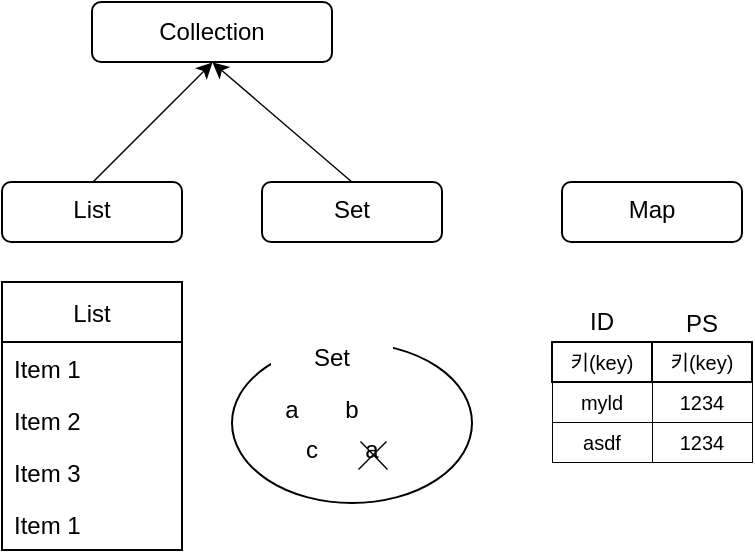 <mxfile version="15.2.9" type="github" pages="8">
  <diagram id="ZTlKQFre47YzzIQwx9ML" name="Page-1">
    <mxGraphModel dx="1323" dy="854" grid="1" gridSize="10" guides="1" tooltips="1" connect="1" arrows="1" fold="1" page="1" pageScale="1" pageWidth="100" pageHeight="100" math="0" shadow="0">
      <root>
        <mxCell id="0" />
        <mxCell id="1" parent="0" />
        <mxCell id="BazLZGdsGjNeDcXBGyKB-1" value="List" style="swimlane;fontStyle=0;childLayout=stackLayout;horizontal=1;startSize=30;horizontalStack=0;resizeParent=1;resizeParentMax=0;resizeLast=0;collapsible=1;marginBottom=0;" parent="1" vertex="1">
          <mxGeometry x="-180" y="50" width="90" height="134" as="geometry">
            <mxRectangle x="-20" y="40" width="50" height="26" as="alternateBounds" />
          </mxGeometry>
        </mxCell>
        <mxCell id="BazLZGdsGjNeDcXBGyKB-2" value="Item 1" style="text;strokeColor=none;fillColor=none;align=left;verticalAlign=top;spacingLeft=4;spacingRight=4;overflow=hidden;rotatable=0;points=[[0,0.5],[1,0.5]];portConstraint=eastwest;" parent="BazLZGdsGjNeDcXBGyKB-1" vertex="1">
          <mxGeometry y="30" width="90" height="26" as="geometry" />
        </mxCell>
        <mxCell id="BazLZGdsGjNeDcXBGyKB-3" value="Item 2" style="text;strokeColor=none;fillColor=none;align=left;verticalAlign=top;spacingLeft=4;spacingRight=4;overflow=hidden;rotatable=0;points=[[0,0.5],[1,0.5]];portConstraint=eastwest;" parent="BazLZGdsGjNeDcXBGyKB-1" vertex="1">
          <mxGeometry y="56" width="90" height="26" as="geometry" />
        </mxCell>
        <mxCell id="BazLZGdsGjNeDcXBGyKB-4" value="Item 3" style="text;strokeColor=none;fillColor=none;align=left;verticalAlign=top;spacingLeft=4;spacingRight=4;overflow=hidden;rotatable=0;points=[[0,0.5],[1,0.5]];portConstraint=eastwest;" parent="BazLZGdsGjNeDcXBGyKB-1" vertex="1">
          <mxGeometry y="82" width="90" height="26" as="geometry" />
        </mxCell>
        <mxCell id="BazLZGdsGjNeDcXBGyKB-6" value="Item 1" style="text;strokeColor=none;fillColor=none;align=left;verticalAlign=top;spacingLeft=4;spacingRight=4;overflow=hidden;rotatable=0;points=[[0,0.5],[1,0.5]];portConstraint=eastwest;" parent="BazLZGdsGjNeDcXBGyKB-1" vertex="1">
          <mxGeometry y="108" width="90" height="26" as="geometry" />
        </mxCell>
        <mxCell id="BazLZGdsGjNeDcXBGyKB-7" value="List" style="rounded=1;whiteSpace=wrap;html=1;verticalAlign=top;" parent="1" vertex="1">
          <mxGeometry x="-180" width="90" height="30" as="geometry" />
        </mxCell>
        <mxCell id="BazLZGdsGjNeDcXBGyKB-8" value="Set" style="rounded=1;whiteSpace=wrap;html=1;verticalAlign=top;" parent="1" vertex="1">
          <mxGeometry x="-50" width="90" height="30" as="geometry" />
        </mxCell>
        <mxCell id="BazLZGdsGjNeDcXBGyKB-9" value="" style="ellipse;whiteSpace=wrap;html=1;verticalAlign=top;" parent="1" vertex="1">
          <mxGeometry x="-65" y="80.5" width="120" height="80" as="geometry" />
        </mxCell>
        <mxCell id="BazLZGdsGjNeDcXBGyKB-10" value="Set" style="rounded=0;whiteSpace=wrap;html=1;verticalAlign=top;strokeColor=#FFFFFF;" parent="1" vertex="1">
          <mxGeometry x="-45" y="73.5" width="60" height="30" as="geometry" />
        </mxCell>
        <mxCell id="BazLZGdsGjNeDcXBGyKB-11" value="a" style="text;html=1;strokeColor=none;fillColor=none;align=center;verticalAlign=middle;whiteSpace=wrap;rounded=0;" parent="1" vertex="1">
          <mxGeometry x="-55" y="103.5" width="40" height="20" as="geometry" />
        </mxCell>
        <mxCell id="BazLZGdsGjNeDcXBGyKB-12" value="b" style="text;html=1;strokeColor=none;fillColor=none;align=center;verticalAlign=middle;whiteSpace=wrap;rounded=0;" parent="1" vertex="1">
          <mxGeometry x="-25" y="103.5" width="40" height="20" as="geometry" />
        </mxCell>
        <mxCell id="BazLZGdsGjNeDcXBGyKB-13" value="c" style="text;html=1;strokeColor=none;fillColor=none;align=center;verticalAlign=middle;whiteSpace=wrap;rounded=0;" parent="1" vertex="1">
          <mxGeometry x="-45" y="123.5" width="40" height="20" as="geometry" />
        </mxCell>
        <mxCell id="BazLZGdsGjNeDcXBGyKB-14" value="a" style="text;html=1;strokeColor=none;fillColor=none;align=center;verticalAlign=middle;whiteSpace=wrap;rounded=0;" parent="1" vertex="1">
          <mxGeometry x="-15" y="123.5" width="40" height="20" as="geometry" />
        </mxCell>
        <mxCell id="BazLZGdsGjNeDcXBGyKB-15" value="" style="endArrow=none;html=1;strokeWidth=0.7;" parent="1" edge="1">
          <mxGeometry width="50" height="50" relative="1" as="geometry">
            <mxPoint x="-1" y="129.5" as="sourcePoint" />
            <mxPoint x="12.5" y="143.5" as="targetPoint" />
          </mxGeometry>
        </mxCell>
        <mxCell id="BazLZGdsGjNeDcXBGyKB-16" value="" style="endArrow=none;html=1;strokeWidth=0.7;" parent="1" edge="1">
          <mxGeometry width="50" height="50" relative="1" as="geometry">
            <mxPoint x="-2" y="143.5" as="sourcePoint" />
            <mxPoint x="12" y="129.5" as="targetPoint" />
          </mxGeometry>
        </mxCell>
        <mxCell id="BazLZGdsGjNeDcXBGyKB-17" value="Map" style="rounded=1;whiteSpace=wrap;html=1;verticalAlign=top;" parent="1" vertex="1">
          <mxGeometry x="100" width="90" height="30" as="geometry" />
        </mxCell>
        <mxCell id="BazLZGdsGjNeDcXBGyKB-19" value="&lt;font style=&quot;font-size: 10px&quot;&gt;키(key)&lt;/font&gt;" style="rounded=0;whiteSpace=wrap;html=1;strokeColor=#000000;verticalAlign=middle;" parent="1" vertex="1">
          <mxGeometry x="95" y="80" width="50" height="20" as="geometry" />
        </mxCell>
        <mxCell id="BazLZGdsGjNeDcXBGyKB-27" value="&lt;font style=&quot;font-size: 10px&quot;&gt;키(key)&lt;/font&gt;" style="rounded=0;whiteSpace=wrap;html=1;strokeColor=#000000;verticalAlign=middle;" parent="1" vertex="1">
          <mxGeometry x="145" y="80" width="50" height="20" as="geometry" />
        </mxCell>
        <mxCell id="BazLZGdsGjNeDcXBGyKB-28" value="&lt;font style=&quot;font-size: 10px&quot;&gt;myld&lt;/font&gt;" style="rounded=0;whiteSpace=wrap;html=1;strokeColor=#000000;verticalAlign=middle;strokeWidth=0.5;" parent="1" vertex="1">
          <mxGeometry x="95" y="100" width="50" height="20" as="geometry" />
        </mxCell>
        <mxCell id="BazLZGdsGjNeDcXBGyKB-29" value="&lt;font style=&quot;font-size: 10px&quot;&gt;1234&lt;/font&gt;" style="rounded=0;whiteSpace=wrap;html=1;strokeColor=#000000;verticalAlign=middle;strokeWidth=0.5;" parent="1" vertex="1">
          <mxGeometry x="145" y="100" width="50" height="20" as="geometry" />
        </mxCell>
        <mxCell id="BazLZGdsGjNeDcXBGyKB-30" value="&lt;font style=&quot;font-size: 10px&quot;&gt;asdf&lt;/font&gt;" style="rounded=0;whiteSpace=wrap;html=1;strokeColor=#000000;verticalAlign=middle;strokeWidth=0.5;" parent="1" vertex="1">
          <mxGeometry x="95" y="120" width="50" height="20" as="geometry" />
        </mxCell>
        <mxCell id="BazLZGdsGjNeDcXBGyKB-31" value="&lt;font style=&quot;font-size: 10px&quot;&gt;1234&lt;/font&gt;" style="rounded=0;whiteSpace=wrap;html=1;strokeColor=#000000;verticalAlign=middle;strokeWidth=0.5;" parent="1" vertex="1">
          <mxGeometry x="145" y="120" width="50" height="20" as="geometry" />
        </mxCell>
        <mxCell id="BazLZGdsGjNeDcXBGyKB-32" value="ID" style="text;html=1;strokeColor=none;fillColor=none;align=center;verticalAlign=middle;whiteSpace=wrap;rounded=0;" parent="1" vertex="1">
          <mxGeometry x="100" y="60" width="40" height="20" as="geometry" />
        </mxCell>
        <mxCell id="BazLZGdsGjNeDcXBGyKB-33" value="PS" style="text;html=1;strokeColor=none;fillColor=none;align=center;verticalAlign=middle;whiteSpace=wrap;rounded=0;" parent="1" vertex="1">
          <mxGeometry x="150" y="60.5" width="40" height="20" as="geometry" />
        </mxCell>
        <mxCell id="RsZVVCLeAy9aGR9kEPUE-1" value="Collection" style="rounded=1;whiteSpace=wrap;html=1;strokeColor=#000000;strokeWidth=1;verticalAlign=middle;" vertex="1" parent="1">
          <mxGeometry x="-135" y="-90" width="120" height="30" as="geometry" />
        </mxCell>
        <mxCell id="RsZVVCLeAy9aGR9kEPUE-2" value="" style="endArrow=classic;html=1;strokeWidth=0.7;exitX=0.5;exitY=0;exitDx=0;exitDy=0;entryX=0.5;entryY=1;entryDx=0;entryDy=0;" edge="1" parent="1" source="BazLZGdsGjNeDcXBGyKB-7" target="RsZVVCLeAy9aGR9kEPUE-1">
          <mxGeometry width="50" height="50" relative="1" as="geometry">
            <mxPoint x="-40" y="60" as="sourcePoint" />
            <mxPoint x="10" y="10" as="targetPoint" />
          </mxGeometry>
        </mxCell>
        <mxCell id="RsZVVCLeAy9aGR9kEPUE-3" value="" style="endArrow=classic;html=1;strokeWidth=0.7;exitX=0.5;exitY=0;exitDx=0;exitDy=0;entryX=0.5;entryY=1;entryDx=0;entryDy=0;" edge="1" parent="1" source="BazLZGdsGjNeDcXBGyKB-8" target="RsZVVCLeAy9aGR9kEPUE-1">
          <mxGeometry width="50" height="50" relative="1" as="geometry">
            <mxPoint x="-125" y="10" as="sourcePoint" />
            <mxPoint x="-65.0" y="-50" as="targetPoint" />
          </mxGeometry>
        </mxCell>
      </root>
    </mxGraphModel>
  </diagram>
  <diagram id="Irng1ZgiJqFOZ6IsEtjd" name="List">
    <mxGraphModel dx="730" dy="525" grid="1" gridSize="10" guides="1" tooltips="1" connect="1" arrows="1" fold="1" page="1" pageScale="1" pageWidth="100" pageHeight="100" math="0" shadow="0">
      <root>
        <mxCell id="a9ZNViF2IoigHAr2YNTV-0" />
        <mxCell id="a9ZNViF2IoigHAr2YNTV-1" parent="a9ZNViF2IoigHAr2YNTV-0" />
        <mxCell id="a9ZNViF2IoigHAr2YNTV-2" value="List" style="rounded=0;whiteSpace=wrap;html=1;strokeColor=#000000;strokeWidth=1;verticalAlign=middle;" vertex="1" parent="a9ZNViF2IoigHAr2YNTV-1">
          <mxGeometry x="330" y="110" width="80" height="30" as="geometry" />
        </mxCell>
        <mxCell id="a9ZNViF2IoigHAr2YNTV-3" value="Vector" style="rounded=1;whiteSpace=wrap;html=1;strokeColor=#000000;strokeWidth=1;verticalAlign=middle;" vertex="1" parent="a9ZNViF2IoigHAr2YNTV-1">
          <mxGeometry x="210" y="180" width="90" height="30" as="geometry" />
        </mxCell>
        <mxCell id="a9ZNViF2IoigHAr2YNTV-13" value="" style="edgeStyle=orthogonalEdgeStyle;rounded=0;orthogonalLoop=1;jettySize=auto;html=1;strokeWidth=0.7;" edge="1" parent="a9ZNViF2IoigHAr2YNTV-1" source="a9ZNViF2IoigHAr2YNTV-4" target="a9ZNViF2IoigHAr2YNTV-2">
          <mxGeometry relative="1" as="geometry" />
        </mxCell>
        <mxCell id="a9ZNViF2IoigHAr2YNTV-4" value="ArrayList" style="rounded=1;whiteSpace=wrap;html=1;strokeColor=#000000;strokeWidth=1;verticalAlign=middle;" vertex="1" parent="a9ZNViF2IoigHAr2YNTV-1">
          <mxGeometry x="325" y="180" width="90" height="30" as="geometry" />
        </mxCell>
        <mxCell id="a9ZNViF2IoigHAr2YNTV-5" value="LinkedList" style="rounded=1;whiteSpace=wrap;html=1;strokeColor=#000000;strokeWidth=1;verticalAlign=middle;" vertex="1" parent="a9ZNViF2IoigHAr2YNTV-1">
          <mxGeometry x="440" y="180" width="90" height="30" as="geometry" />
        </mxCell>
        <mxCell id="a9ZNViF2IoigHAr2YNTV-7" value="" style="edgeStyle=orthogonalEdgeStyle;rounded=0;orthogonalLoop=1;jettySize=auto;html=1;strokeWidth=0.7;" edge="1" parent="a9ZNViF2IoigHAr2YNTV-1" source="a9ZNViF2IoigHAr2YNTV-6" target="a9ZNViF2IoigHAr2YNTV-3">
          <mxGeometry relative="1" as="geometry" />
        </mxCell>
        <mxCell id="a9ZNViF2IoigHAr2YNTV-6" value="Stack" style="rounded=1;whiteSpace=wrap;html=1;strokeColor=#000000;strokeWidth=1;verticalAlign=middle;" vertex="1" parent="a9ZNViF2IoigHAr2YNTV-1">
          <mxGeometry x="210" y="260" width="90" height="30" as="geometry" />
        </mxCell>
        <mxCell id="a9ZNViF2IoigHAr2YNTV-11" value="" style="endArrow=classic;html=1;strokeWidth=0.7;exitX=0.5;exitY=0;exitDx=0;exitDy=0;entryX=0.25;entryY=1;entryDx=0;entryDy=0;" edge="1" parent="a9ZNViF2IoigHAr2YNTV-1" source="a9ZNViF2IoigHAr2YNTV-3" target="a9ZNViF2IoigHAr2YNTV-2">
          <mxGeometry width="50" height="50" relative="1" as="geometry">
            <mxPoint x="230" y="170" as="sourcePoint" />
            <mxPoint x="280" y="120" as="targetPoint" />
          </mxGeometry>
        </mxCell>
        <mxCell id="a9ZNViF2IoigHAr2YNTV-12" value="" style="endArrow=classic;html=1;strokeWidth=0.7;exitX=0.5;exitY=0;exitDx=0;exitDy=0;entryX=0.75;entryY=1;entryDx=0;entryDy=0;" edge="1" parent="a9ZNViF2IoigHAr2YNTV-1" source="a9ZNViF2IoigHAr2YNTV-5" target="a9ZNViF2IoigHAr2YNTV-2">
          <mxGeometry width="50" height="50" relative="1" as="geometry">
            <mxPoint x="265" y="190" as="sourcePoint" />
            <mxPoint x="360" y="150" as="targetPoint" />
          </mxGeometry>
        </mxCell>
      </root>
    </mxGraphModel>
  </diagram>
  <diagram id="AzZUSDVFL555_GpQLXfu" name="Set">
    <mxGraphModel dx="576" dy="420" grid="1" gridSize="10" guides="1" tooltips="1" connect="1" arrows="1" fold="1" page="1" pageScale="1" pageWidth="100" pageHeight="100" math="0" shadow="0">
      <root>
        <mxCell id="HWfTrJT5cOGkBnbCdizp-0" />
        <mxCell id="HWfTrJT5cOGkBnbCdizp-1" parent="HWfTrJT5cOGkBnbCdizp-0" />
        <mxCell id="9Y95-wMV9AQFi1YME8-X-0" value="Set" style="rounded=0;whiteSpace=wrap;html=1;strokeColor=#000000;strokeWidth=1;verticalAlign=middle;" vertex="1" parent="HWfTrJT5cOGkBnbCdizp-1">
          <mxGeometry x="330" y="110" width="80" height="30" as="geometry" />
        </mxCell>
        <mxCell id="9Y95-wMV9AQFi1YME8-X-1" value="HashSet" style="rounded=1;whiteSpace=wrap;html=1;strokeColor=#000000;strokeWidth=1;verticalAlign=middle;" vertex="1" parent="HWfTrJT5cOGkBnbCdizp-1">
          <mxGeometry x="210" y="180" width="90" height="30" as="geometry" />
        </mxCell>
        <mxCell id="9Y95-wMV9AQFi1YME8-X-2" value="" style="edgeStyle=orthogonalEdgeStyle;rounded=0;orthogonalLoop=1;jettySize=auto;html=1;strokeWidth=0.7;" edge="1" parent="HWfTrJT5cOGkBnbCdizp-1" source="9Y95-wMV9AQFi1YME8-X-3" target="9Y95-wMV9AQFi1YME8-X-0">
          <mxGeometry relative="1" as="geometry" />
        </mxCell>
        <mxCell id="9Y95-wMV9AQFi1YME8-X-3" value="SortedSet" style="rounded=1;whiteSpace=wrap;html=1;strokeColor=#000000;strokeWidth=1;verticalAlign=middle;" vertex="1" parent="HWfTrJT5cOGkBnbCdizp-1">
          <mxGeometry x="325" y="180" width="90" height="30" as="geometry" />
        </mxCell>
        <mxCell id="9Y95-wMV9AQFi1YME8-X-5" value="" style="edgeStyle=orthogonalEdgeStyle;rounded=0;orthogonalLoop=1;jettySize=auto;html=1;strokeWidth=0.7;entryX=0.5;entryY=1;entryDx=0;entryDy=0;" edge="1" parent="HWfTrJT5cOGkBnbCdizp-1" source="9Y95-wMV9AQFi1YME8-X-6" target="9Y95-wMV9AQFi1YME8-X-3">
          <mxGeometry relative="1" as="geometry" />
        </mxCell>
        <mxCell id="9Y95-wMV9AQFi1YME8-X-6" value="TreeSet" style="rounded=1;whiteSpace=wrap;html=1;strokeColor=#000000;strokeWidth=1;verticalAlign=middle;" vertex="1" parent="HWfTrJT5cOGkBnbCdizp-1">
          <mxGeometry x="325" y="270" width="90" height="30" as="geometry" />
        </mxCell>
        <mxCell id="9Y95-wMV9AQFi1YME8-X-7" value="" style="endArrow=classic;html=1;strokeWidth=0.7;exitX=0.5;exitY=0;exitDx=0;exitDy=0;entryX=0.25;entryY=1;entryDx=0;entryDy=0;" edge="1" parent="HWfTrJT5cOGkBnbCdizp-1" source="9Y95-wMV9AQFi1YME8-X-1" target="9Y95-wMV9AQFi1YME8-X-0">
          <mxGeometry width="50" height="50" relative="1" as="geometry">
            <mxPoint x="230" y="170" as="sourcePoint" />
            <mxPoint x="280" y="120" as="targetPoint" />
          </mxGeometry>
        </mxCell>
      </root>
    </mxGraphModel>
  </diagram>
  <diagram id="S_sE77-T7ewxOKYe093W" name="Map">
    <mxGraphModel dx="731" dy="525" grid="1" gridSize="10" guides="1" tooltips="1" connect="1" arrows="1" fold="1" page="1" pageScale="1" pageWidth="100" pageHeight="100" math="0" shadow="0">
      <root>
        <mxCell id="g7OGPDt8Lauq3mwEhao0-0" />
        <mxCell id="g7OGPDt8Lauq3mwEhao0-1" parent="g7OGPDt8Lauq3mwEhao0-0" />
        <mxCell id="IoQCXkoy-0-LgdEXKBRm-0" value="Map" style="rounded=0;whiteSpace=wrap;html=1;strokeColor=#000000;strokeWidth=1;verticalAlign=middle;" vertex="1" parent="g7OGPDt8Lauq3mwEhao0-1">
          <mxGeometry x="330" y="110" width="80" height="30" as="geometry" />
        </mxCell>
        <mxCell id="IoQCXkoy-0-LgdEXKBRm-1" value="Hashtable" style="rounded=1;whiteSpace=wrap;html=1;strokeColor=#000000;strokeWidth=1;verticalAlign=middle;" vertex="1" parent="g7OGPDt8Lauq3mwEhao0-1">
          <mxGeometry x="210" y="180" width="90" height="30" as="geometry" />
        </mxCell>
        <mxCell id="IoQCXkoy-0-LgdEXKBRm-2" value="" style="edgeStyle=orthogonalEdgeStyle;rounded=0;orthogonalLoop=1;jettySize=auto;html=1;strokeWidth=0.7;" edge="1" parent="g7OGPDt8Lauq3mwEhao0-1" source="IoQCXkoy-0-LgdEXKBRm-3" target="IoQCXkoy-0-LgdEXKBRm-0">
          <mxGeometry relative="1" as="geometry" />
        </mxCell>
        <mxCell id="IoQCXkoy-0-LgdEXKBRm-3" value="HashMap" style="rounded=1;whiteSpace=wrap;html=1;strokeColor=#000000;strokeWidth=1;verticalAlign=middle;" vertex="1" parent="g7OGPDt8Lauq3mwEhao0-1">
          <mxGeometry x="325" y="180" width="90" height="30" as="geometry" />
        </mxCell>
        <mxCell id="IoQCXkoy-0-LgdEXKBRm-4" value="" style="edgeStyle=orthogonalEdgeStyle;rounded=0;orthogonalLoop=1;jettySize=auto;html=1;strokeWidth=0.7;entryX=0.5;entryY=1;entryDx=0;entryDy=0;" edge="1" parent="g7OGPDt8Lauq3mwEhao0-1" source="IoQCXkoy-0-LgdEXKBRm-5" target="IoQCXkoy-0-LgdEXKBRm-3">
          <mxGeometry relative="1" as="geometry" />
        </mxCell>
        <mxCell id="IoQCXkoy-0-LgdEXKBRm-5" value="LinkedHashMap" style="rounded=1;whiteSpace=wrap;html=1;strokeColor=#000000;strokeWidth=1;verticalAlign=middle;" vertex="1" parent="g7OGPDt8Lauq3mwEhao0-1">
          <mxGeometry x="312.5" y="270" width="115" height="30" as="geometry" />
        </mxCell>
        <mxCell id="IoQCXkoy-0-LgdEXKBRm-6" value="" style="endArrow=classic;html=1;strokeWidth=0.7;exitX=0.5;exitY=0;exitDx=0;exitDy=0;entryX=0.25;entryY=1;entryDx=0;entryDy=0;" edge="1" parent="g7OGPDt8Lauq3mwEhao0-1" source="IoQCXkoy-0-LgdEXKBRm-1" target="IoQCXkoy-0-LgdEXKBRm-0">
          <mxGeometry width="50" height="50" relative="1" as="geometry">
            <mxPoint x="230" y="170" as="sourcePoint" />
            <mxPoint x="280" y="120" as="targetPoint" />
          </mxGeometry>
        </mxCell>
        <mxCell id="IoQCXkoy-0-LgdEXKBRm-8" value="SortedMap" style="rounded=0;whiteSpace=wrap;html=1;strokeColor=#000000;strokeWidth=1;verticalAlign=middle;" vertex="1" parent="g7OGPDt8Lauq3mwEhao0-1">
          <mxGeometry x="440" y="180" width="80" height="30" as="geometry" />
        </mxCell>
        <mxCell id="IoQCXkoy-0-LgdEXKBRm-9" value="" style="endArrow=classic;html=1;strokeWidth=0.7;exitX=0.5;exitY=0;exitDx=0;exitDy=0;entryX=0.75;entryY=1;entryDx=0;entryDy=0;" edge="1" parent="g7OGPDt8Lauq3mwEhao0-1" source="IoQCXkoy-0-LgdEXKBRm-8" target="IoQCXkoy-0-LgdEXKBRm-0">
          <mxGeometry width="50" height="50" relative="1" as="geometry">
            <mxPoint x="265" y="190" as="sourcePoint" />
            <mxPoint x="360" y="150" as="targetPoint" />
          </mxGeometry>
        </mxCell>
        <mxCell id="IoQCXkoy-0-LgdEXKBRm-10" value="" style="edgeStyle=orthogonalEdgeStyle;rounded=0;orthogonalLoop=1;jettySize=auto;html=1;strokeWidth=0.7;" edge="1" parent="g7OGPDt8Lauq3mwEhao0-1" source="IoQCXkoy-0-LgdEXKBRm-11">
          <mxGeometry relative="1" as="geometry">
            <mxPoint x="480" y="210" as="targetPoint" />
          </mxGeometry>
        </mxCell>
        <mxCell id="IoQCXkoy-0-LgdEXKBRm-11" value="TreeSet" style="rounded=1;whiteSpace=wrap;html=1;strokeColor=#000000;strokeWidth=1;verticalAlign=middle;" vertex="1" parent="g7OGPDt8Lauq3mwEhao0-1">
          <mxGeometry x="435" y="270" width="90" height="30" as="geometry" />
        </mxCell>
      </root>
    </mxGraphModel>
  </diagram>
  <diagram id="dicjLXIx758SwLs6UXAC" name="arraylist">
    <mxGraphModel dx="731" dy="525" grid="1" gridSize="10" guides="1" tooltips="1" connect="1" arrows="1" fold="1" page="1" pageScale="1" pageWidth="100" pageHeight="100" math="0" shadow="0">
      <root>
        <mxCell id="Vp10U63oGtSmwh8uyeo4-0" />
        <mxCell id="Vp10U63oGtSmwh8uyeo4-1" parent="Vp10U63oGtSmwh8uyeo4-0" />
        <mxCell id="cLFsevqcp9C94babDYds-11" value="ArrayList()" style="rounded=0;whiteSpace=wrap;html=1;strokeColor=#000000;strokeWidth=1;verticalAlign=middle;" vertex="1" parent="Vp10U63oGtSmwh8uyeo4-1">
          <mxGeometry x="210" y="160" width="180" height="30" as="geometry" />
        </mxCell>
        <mxCell id="cLFsevqcp9C94babDYds-12" value="ArrayList(Collection c)" style="rounded=0;whiteSpace=wrap;html=1;strokeColor=#000000;strokeWidth=1;verticalAlign=middle;" vertex="1" parent="Vp10U63oGtSmwh8uyeo4-1">
          <mxGeometry x="210" y="190" width="180" height="30" as="geometry" />
        </mxCell>
        <mxCell id="cLFsevqcp9C94babDYds-13" value="ArrayList(int initialCapacity)" style="rounded=0;whiteSpace=wrap;html=1;strokeColor=#000000;strokeWidth=1;verticalAlign=middle;" vertex="1" parent="Vp10U63oGtSmwh8uyeo4-1">
          <mxGeometry x="210" y="220" width="180" height="30" as="geometry" />
        </mxCell>
        <mxCell id="cLFsevqcp9C94babDYds-14" value="생성자" style="text;html=1;strokeColor=none;fillColor=none;align=center;verticalAlign=middle;whiteSpace=wrap;rounded=0;" vertex="1" parent="Vp10U63oGtSmwh8uyeo4-1">
          <mxGeometry x="210" y="140" width="40" height="20" as="geometry" />
        </mxCell>
        <mxCell id="cLFsevqcp9C94babDYds-15" value="boolean add(Object o)" style="rounded=0;whiteSpace=wrap;html=1;strokeColor=#000000;strokeWidth=1;verticalAlign=middle;" vertex="1" parent="Vp10U63oGtSmwh8uyeo4-1">
          <mxGeometry x="210" y="290" width="220" height="30" as="geometry" />
        </mxCell>
        <mxCell id="cLFsevqcp9C94babDYds-16" value="void add(int index, Object element)" style="rounded=0;whiteSpace=wrap;html=1;strokeColor=#000000;strokeWidth=1;verticalAlign=middle;" vertex="1" parent="Vp10U63oGtSmwh8uyeo4-1">
          <mxGeometry x="210" y="320" width="220" height="30" as="geometry" />
        </mxCell>
        <mxCell id="cLFsevqcp9C94babDYds-17" value="boolean addAll(Collection c)" style="rounded=0;whiteSpace=wrap;html=1;strokeColor=#000000;strokeWidth=1;verticalAlign=middle;" vertex="1" parent="Vp10U63oGtSmwh8uyeo4-1">
          <mxGeometry x="210" y="350" width="220" height="30" as="geometry" />
        </mxCell>
        <mxCell id="cLFsevqcp9C94babDYds-19" value="boolean addAll(int index, Collection c)" style="rounded=0;whiteSpace=wrap;html=1;strokeColor=#000000;strokeWidth=1;verticalAlign=middle;" vertex="1" parent="Vp10U63oGtSmwh8uyeo4-1">
          <mxGeometry x="210" y="380" width="220" height="30" as="geometry" />
        </mxCell>
        <mxCell id="cLFsevqcp9C94babDYds-20" value="추가" style="text;html=1;strokeColor=none;fillColor=none;align=center;verticalAlign=middle;whiteSpace=wrap;rounded=0;" vertex="1" parent="Vp10U63oGtSmwh8uyeo4-1">
          <mxGeometry x="210" y="270" width="40" height="20" as="geometry" />
        </mxCell>
        <mxCell id="cLFsevqcp9C94babDYds-21" value="boolean remove(Object o)" style="rounded=0;whiteSpace=wrap;html=1;strokeColor=#000000;strokeWidth=1;verticalAlign=middle;" vertex="1" parent="Vp10U63oGtSmwh8uyeo4-1">
          <mxGeometry x="460" y="290" width="220" height="30" as="geometry" />
        </mxCell>
        <mxCell id="cLFsevqcp9C94babDYds-22" value="Object remove(int index)" style="rounded=0;whiteSpace=wrap;html=1;strokeColor=#000000;strokeWidth=1;verticalAlign=middle;" vertex="1" parent="Vp10U63oGtSmwh8uyeo4-1">
          <mxGeometry x="460" y="320" width="220" height="30" as="geometry" />
        </mxCell>
        <mxCell id="cLFsevqcp9C94babDYds-23" value="boolean removeAll(Collection c)" style="rounded=0;whiteSpace=wrap;html=1;strokeColor=#000000;strokeWidth=1;verticalAlign=middle;" vertex="1" parent="Vp10U63oGtSmwh8uyeo4-1">
          <mxGeometry x="460" y="350" width="220" height="30" as="geometry" />
        </mxCell>
        <mxCell id="cLFsevqcp9C94babDYds-24" value="void clear()" style="rounded=0;whiteSpace=wrap;html=1;strokeColor=#000000;strokeWidth=1;verticalAlign=middle;" vertex="1" parent="Vp10U63oGtSmwh8uyeo4-1">
          <mxGeometry x="460" y="380" width="220" height="30" as="geometry" />
        </mxCell>
        <mxCell id="cLFsevqcp9C94babDYds-25" value="삭제" style="text;html=1;strokeColor=none;fillColor=none;align=center;verticalAlign=middle;whiteSpace=wrap;rounded=0;" vertex="1" parent="Vp10U63oGtSmwh8uyeo4-1">
          <mxGeometry x="460" y="270" width="40" height="20" as="geometry" />
        </mxCell>
        <mxCell id="cLFsevqcp9C94babDYds-26" value="int indexOf(Object o)" style="rounded=0;whiteSpace=wrap;html=1;strokeColor=#000000;strokeWidth=1;verticalAlign=middle;" vertex="1" parent="Vp10U63oGtSmwh8uyeo4-1">
          <mxGeometry x="210" y="450" width="220" height="30" as="geometry" />
        </mxCell>
        <mxCell id="cLFsevqcp9C94babDYds-27" value="int lastIndexOf(Object o)" style="rounded=0;whiteSpace=wrap;html=1;strokeColor=#000000;strokeWidth=1;verticalAlign=middle;" vertex="1" parent="Vp10U63oGtSmwh8uyeo4-1">
          <mxGeometry x="210" y="480" width="220" height="30" as="geometry" />
        </mxCell>
        <mxCell id="cLFsevqcp9C94babDYds-28" value="boolean contains(Object o)" style="rounded=0;whiteSpace=wrap;html=1;strokeColor=#000000;strokeWidth=1;verticalAlign=middle;" vertex="1" parent="Vp10U63oGtSmwh8uyeo4-1">
          <mxGeometry x="210" y="510" width="220" height="30" as="geometry" />
        </mxCell>
        <mxCell id="cLFsevqcp9C94babDYds-29" value="Object get(int index)" style="rounded=0;whiteSpace=wrap;html=1;strokeColor=#000000;strokeWidth=1;verticalAlign=middle;" vertex="1" parent="Vp10U63oGtSmwh8uyeo4-1">
          <mxGeometry x="210" y="540" width="220" height="30" as="geometry" />
        </mxCell>
        <mxCell id="cLFsevqcp9C94babDYds-30" value="검색" style="text;html=1;strokeColor=none;fillColor=none;align=center;verticalAlign=middle;whiteSpace=wrap;rounded=0;" vertex="1" parent="Vp10U63oGtSmwh8uyeo4-1">
          <mxGeometry x="210" y="430" width="40" height="20" as="geometry" />
        </mxCell>
        <mxCell id="cLFsevqcp9C94babDYds-31" value="Object set(int index, Object element)" style="rounded=0;whiteSpace=wrap;html=1;strokeColor=#000000;strokeWidth=1;verticalAlign=middle;" vertex="1" parent="Vp10U63oGtSmwh8uyeo4-1">
          <mxGeometry x="210" y="570" width="220" height="30" as="geometry" />
        </mxCell>
        <mxCell id="cLFsevqcp9C94babDYds-32" value="List subList(int fromIndex, int toIndex)" style="rounded=0;whiteSpace=wrap;html=1;strokeColor=#000000;strokeWidth=1;verticalAlign=middle;" vertex="1" parent="Vp10U63oGtSmwh8uyeo4-1">
          <mxGeometry x="460" y="450" width="220" height="30" as="geometry" />
        </mxCell>
        <mxCell id="cLFsevqcp9C94babDYds-33" value="Object[] toArray()" style="rounded=0;whiteSpace=wrap;html=1;strokeColor=#000000;strokeWidth=1;verticalAlign=middle;" vertex="1" parent="Vp10U63oGtSmwh8uyeo4-1">
          <mxGeometry x="460" y="480" width="220" height="30" as="geometry" />
        </mxCell>
        <mxCell id="cLFsevqcp9C94babDYds-34" value="Object[] toArray(Object[] a)" style="rounded=0;whiteSpace=wrap;html=1;strokeColor=#000000;strokeWidth=1;verticalAlign=middle;" vertex="1" parent="Vp10U63oGtSmwh8uyeo4-1">
          <mxGeometry x="460" y="510" width="220" height="30" as="geometry" />
        </mxCell>
        <mxCell id="cLFsevqcp9C94babDYds-35" value="boolean isEmpty()" style="rounded=0;whiteSpace=wrap;html=1;strokeColor=#000000;strokeWidth=1;verticalAlign=middle;" vertex="1" parent="Vp10U63oGtSmwh8uyeo4-1">
          <mxGeometry x="460" y="540" width="220" height="30" as="geometry" />
        </mxCell>
        <mxCell id="cLFsevqcp9C94babDYds-37" value="void trimToSize()" style="rounded=0;whiteSpace=wrap;html=1;strokeColor=#000000;strokeWidth=1;verticalAlign=middle;" vertex="1" parent="Vp10U63oGtSmwh8uyeo4-1">
          <mxGeometry x="460" y="570" width="220" height="30" as="geometry" />
        </mxCell>
        <mxCell id="cLFsevqcp9C94babDYds-38" value="int size()" style="rounded=0;whiteSpace=wrap;html=1;strokeColor=#000000;strokeWidth=1;verticalAlign=middle;" vertex="1" parent="Vp10U63oGtSmwh8uyeo4-1">
          <mxGeometry x="460" y="600" width="220" height="30" as="geometry" />
        </mxCell>
      </root>
    </mxGraphModel>
  </diagram>
  <diagram id="unRn3cuee78t9tjWbx3D" name="Page-6">
    <mxGraphModel dx="1918" dy="786" grid="1" gridSize="10" guides="1" tooltips="1" connect="1" arrows="1" fold="1" page="1" pageScale="1" pageWidth="100" pageHeight="100" math="0" shadow="0">
      <root>
        <mxCell id="KHMxobfx5r_Yl9mwLteQ-0" />
        <mxCell id="KHMxobfx5r_Yl9mwLteQ-1" parent="KHMxobfx5r_Yl9mwLteQ-0" />
        <mxCell id="KHMxobfx5r_Yl9mwLteQ-41" value="" style="edgeStyle=orthogonalEdgeStyle;rounded=0;orthogonalLoop=1;jettySize=auto;html=1;strokeWidth=2;exitX=1;exitY=0.5;exitDx=0;exitDy=0;" edge="1" parent="KHMxobfx5r_Yl9mwLteQ-1" source="KHMxobfx5r_Yl9mwLteQ-2">
          <mxGeometry relative="1" as="geometry">
            <mxPoint x="110" y="555" as="sourcePoint" />
            <mxPoint x="150" y="555" as="targetPoint" />
          </mxGeometry>
        </mxCell>
        <mxCell id="KHMxobfx5r_Yl9mwLteQ-2" value="&lt;font style=&quot;font-size: 15px&quot;&gt;0x200&lt;/font&gt;" style="rounded=0;whiteSpace=wrap;html=1;strokeColor=#000000;strokeWidth=1;verticalAlign=middle;" vertex="1" parent="KHMxobfx5r_Yl9mwLteQ-1">
          <mxGeometry y="540" width="100" height="30" as="geometry" />
        </mxCell>
        <mxCell id="KHMxobfx5r_Yl9mwLteQ-37" value="&lt;font style=&quot;font-size: 15px&quot;&gt;linkedlist&lt;/font&gt;" style="text;html=1;strokeColor=none;fillColor=none;align=center;verticalAlign=middle;whiteSpace=wrap;rounded=0;" vertex="1" parent="KHMxobfx5r_Yl9mwLteQ-1">
          <mxGeometry y="520" width="60" height="20" as="geometry" />
        </mxCell>
        <mxCell id="KHMxobfx5r_Yl9mwLteQ-45" value="" style="edgeStyle=orthogonalEdgeStyle;rounded=0;orthogonalLoop=1;jettySize=auto;html=1;strokeWidth=2;" edge="1" parent="KHMxobfx5r_Yl9mwLteQ-1" source="KHMxobfx5r_Yl9mwLteQ-38">
          <mxGeometry relative="1" as="geometry">
            <mxPoint x="290" y="555" as="targetPoint" />
          </mxGeometry>
        </mxCell>
        <mxCell id="KHMxobfx5r_Yl9mwLteQ-38" value="&lt;font style=&quot;font-size: 15px&quot;&gt;0x300&lt;/font&gt;" style="rounded=0;whiteSpace=wrap;html=1;strokeColor=#000000;strokeWidth=1;verticalAlign=middle;" vertex="1" parent="KHMxobfx5r_Yl9mwLteQ-1">
          <mxGeometry x="160" y="540" width="100" height="30" as="geometry" />
        </mxCell>
        <mxCell id="KHMxobfx5r_Yl9mwLteQ-39" value="&lt;font style=&quot;font-size: 15px&quot;&gt;0&lt;/font&gt;" style="rounded=0;whiteSpace=wrap;html=1;strokeColor=#000000;strokeWidth=1;verticalAlign=middle;" vertex="1" parent="KHMxobfx5r_Yl9mwLteQ-1">
          <mxGeometry x="160" y="570" width="100" height="30" as="geometry" />
        </mxCell>
        <mxCell id="KHMxobfx5r_Yl9mwLteQ-40" value="&lt;font style=&quot;font-size: 15px&quot;&gt;0x200&lt;/font&gt;" style="text;html=1;strokeColor=none;fillColor=none;align=center;verticalAlign=middle;whiteSpace=wrap;rounded=0;" vertex="1" parent="KHMxobfx5r_Yl9mwLteQ-1">
          <mxGeometry x="160" y="520" width="60" height="20" as="geometry" />
        </mxCell>
        <mxCell id="KHMxobfx5r_Yl9mwLteQ-46" value="" style="edgeStyle=orthogonalEdgeStyle;rounded=0;orthogonalLoop=1;jettySize=auto;html=1;strokeWidth=2;" edge="1" parent="KHMxobfx5r_Yl9mwLteQ-1" source="KHMxobfx5r_Yl9mwLteQ-47">
          <mxGeometry relative="1" as="geometry">
            <mxPoint x="430" y="555" as="targetPoint" />
          </mxGeometry>
        </mxCell>
        <mxCell id="KHMxobfx5r_Yl9mwLteQ-47" value="&lt;font style=&quot;font-size: 15px&quot;&gt;0x350&lt;/font&gt;" style="rounded=0;whiteSpace=wrap;html=1;strokeColor=#000000;strokeWidth=1;verticalAlign=middle;" vertex="1" parent="KHMxobfx5r_Yl9mwLteQ-1">
          <mxGeometry x="300" y="540" width="100" height="30" as="geometry" />
        </mxCell>
        <mxCell id="KHMxobfx5r_Yl9mwLteQ-48" value="&lt;font style=&quot;font-size: 15px&quot;&gt;1&lt;/font&gt;" style="rounded=0;whiteSpace=wrap;html=1;strokeColor=#000000;strokeWidth=1;verticalAlign=middle;" vertex="1" parent="KHMxobfx5r_Yl9mwLteQ-1">
          <mxGeometry x="300" y="570" width="100" height="30" as="geometry" />
        </mxCell>
        <mxCell id="KHMxobfx5r_Yl9mwLteQ-49" value="&lt;font style=&quot;font-size: 15px&quot;&gt;0x300&lt;/font&gt;" style="text;html=1;strokeColor=none;fillColor=none;align=center;verticalAlign=middle;whiteSpace=wrap;rounded=0;" vertex="1" parent="KHMxobfx5r_Yl9mwLteQ-1">
          <mxGeometry x="300" y="520" width="60" height="20" as="geometry" />
        </mxCell>
        <mxCell id="KHMxobfx5r_Yl9mwLteQ-51" value="&lt;font style=&quot;font-size: 15px&quot;&gt;null&lt;/font&gt;" style="rounded=0;whiteSpace=wrap;html=1;strokeColor=#000000;strokeWidth=1;verticalAlign=middle;" vertex="1" parent="KHMxobfx5r_Yl9mwLteQ-1">
          <mxGeometry x="440" y="540" width="100" height="30" as="geometry" />
        </mxCell>
        <mxCell id="KHMxobfx5r_Yl9mwLteQ-52" value="&lt;font style=&quot;font-size: 15px&quot;&gt;2&lt;/font&gt;" style="rounded=0;whiteSpace=wrap;html=1;strokeColor=#000000;strokeWidth=1;verticalAlign=middle;" vertex="1" parent="KHMxobfx5r_Yl9mwLteQ-1">
          <mxGeometry x="440" y="570" width="100" height="30" as="geometry" />
        </mxCell>
        <mxCell id="KHMxobfx5r_Yl9mwLteQ-53" value="&lt;font style=&quot;font-size: 15px&quot;&gt;0x400&lt;/font&gt;" style="text;html=1;strokeColor=none;fillColor=none;align=center;verticalAlign=middle;whiteSpace=wrap;rounded=0;" vertex="1" parent="KHMxobfx5r_Yl9mwLteQ-1">
          <mxGeometry x="440" y="520" width="60" height="20" as="geometry" />
        </mxCell>
        <mxCell id="KHMxobfx5r_Yl9mwLteQ-56" value="" style="edgeStyle=orthogonalEdgeStyle;rounded=0;orthogonalLoop=1;jettySize=auto;html=1;strokeWidth=2;" edge="1" parent="KHMxobfx5r_Yl9mwLteQ-1" source="KHMxobfx5r_Yl9mwLteQ-57">
          <mxGeometry relative="1" as="geometry">
            <mxPoint x="290" y="665" as="targetPoint" />
          </mxGeometry>
        </mxCell>
        <mxCell id="KHMxobfx5r_Yl9mwLteQ-57" value="&lt;font style=&quot;font-size: 15px&quot;&gt;0x300&lt;/font&gt;" style="rounded=0;whiteSpace=wrap;html=1;strokeColor=#000000;strokeWidth=1;verticalAlign=middle;" vertex="1" parent="KHMxobfx5r_Yl9mwLteQ-1">
          <mxGeometry x="160" y="650" width="100" height="30" as="geometry" />
        </mxCell>
        <mxCell id="KHMxobfx5r_Yl9mwLteQ-58" value="&lt;font style=&quot;font-size: 15px&quot;&gt;0&lt;/font&gt;" style="rounded=0;whiteSpace=wrap;html=1;strokeColor=#000000;strokeWidth=1;verticalAlign=middle;" vertex="1" parent="KHMxobfx5r_Yl9mwLteQ-1">
          <mxGeometry x="160" y="680" width="100" height="30" as="geometry" />
        </mxCell>
        <mxCell id="KHMxobfx5r_Yl9mwLteQ-59" value="&lt;font style=&quot;font-size: 15px&quot;&gt;0x200&lt;/font&gt;" style="text;html=1;strokeColor=none;fillColor=none;align=center;verticalAlign=middle;whiteSpace=wrap;rounded=0;" vertex="1" parent="KHMxobfx5r_Yl9mwLteQ-1">
          <mxGeometry x="160" y="630" width="60" height="20" as="geometry" />
        </mxCell>
        <mxCell id="KHMxobfx5r_Yl9mwLteQ-60" value="" style="edgeStyle=orthogonalEdgeStyle;rounded=0;orthogonalLoop=1;jettySize=auto;html=1;strokeWidth=2;entryX=0;entryY=0.5;entryDx=0;entryDy=0;" edge="1" parent="KHMxobfx5r_Yl9mwLteQ-1" source="KHMxobfx5r_Yl9mwLteQ-61" target="KHMxobfx5r_Yl9mwLteQ-68">
          <mxGeometry relative="1" as="geometry">
            <mxPoint x="440" y="790" as="targetPoint" />
            <Array as="points">
              <mxPoint x="420" y="665" />
              <mxPoint x="420" y="795" />
            </Array>
          </mxGeometry>
        </mxCell>
        <mxCell id="KHMxobfx5r_Yl9mwLteQ-61" value="&lt;font style=&quot;font-size: 15px&quot;&gt;0x500&lt;/font&gt;" style="rounded=0;whiteSpace=wrap;html=1;strokeColor=#000000;strokeWidth=1;verticalAlign=middle;" vertex="1" parent="KHMxobfx5r_Yl9mwLteQ-1">
          <mxGeometry x="300" y="650" width="100" height="30" as="geometry" />
        </mxCell>
        <mxCell id="KHMxobfx5r_Yl9mwLteQ-62" value="&lt;font style=&quot;font-size: 15px&quot;&gt;1&lt;/font&gt;" style="rounded=0;whiteSpace=wrap;html=1;strokeColor=#000000;strokeWidth=1;verticalAlign=middle;" vertex="1" parent="KHMxobfx5r_Yl9mwLteQ-1">
          <mxGeometry x="300" y="680" width="100" height="30" as="geometry" />
        </mxCell>
        <mxCell id="KHMxobfx5r_Yl9mwLteQ-63" value="&lt;font style=&quot;font-size: 15px&quot;&gt;0x300&lt;/font&gt;" style="text;html=1;strokeColor=none;fillColor=none;align=center;verticalAlign=middle;whiteSpace=wrap;rounded=0;" vertex="1" parent="KHMxobfx5r_Yl9mwLteQ-1">
          <mxGeometry x="300" y="630" width="60" height="20" as="geometry" />
        </mxCell>
        <mxCell id="KHMxobfx5r_Yl9mwLteQ-64" value="&lt;font style=&quot;font-size: 15px&quot;&gt;null&lt;/font&gt;" style="rounded=0;whiteSpace=wrap;html=1;strokeColor=#000000;strokeWidth=1;verticalAlign=middle;" vertex="1" parent="KHMxobfx5r_Yl9mwLteQ-1">
          <mxGeometry x="610" y="650" width="100" height="30" as="geometry" />
        </mxCell>
        <mxCell id="KHMxobfx5r_Yl9mwLteQ-65" value="&lt;font style=&quot;font-size: 15px&quot;&gt;2&lt;/font&gt;" style="rounded=0;whiteSpace=wrap;html=1;strokeColor=#000000;strokeWidth=1;verticalAlign=middle;" vertex="1" parent="KHMxobfx5r_Yl9mwLteQ-1">
          <mxGeometry x="610" y="680" width="100" height="30" as="geometry" />
        </mxCell>
        <mxCell id="KHMxobfx5r_Yl9mwLteQ-66" value="&lt;font style=&quot;font-size: 15px&quot;&gt;0x400&lt;/font&gt;" style="text;html=1;strokeColor=none;fillColor=none;align=center;verticalAlign=middle;whiteSpace=wrap;rounded=0;" vertex="1" parent="KHMxobfx5r_Yl9mwLteQ-1">
          <mxGeometry x="610" y="630" width="60" height="20" as="geometry" />
        </mxCell>
        <mxCell id="KHMxobfx5r_Yl9mwLteQ-67" value="" style="edgeStyle=orthogonalEdgeStyle;rounded=0;orthogonalLoop=1;jettySize=auto;html=1;strokeWidth=2;" edge="1" parent="KHMxobfx5r_Yl9mwLteQ-1" source="KHMxobfx5r_Yl9mwLteQ-68">
          <mxGeometry relative="1" as="geometry">
            <mxPoint x="610" y="670" as="targetPoint" />
            <Array as="points">
              <mxPoint x="580" y="795" />
              <mxPoint x="580" y="670" />
            </Array>
          </mxGeometry>
        </mxCell>
        <mxCell id="KHMxobfx5r_Yl9mwLteQ-68" value="&lt;font style=&quot;font-size: 15px&quot;&gt;0x400&lt;/font&gt;" style="rounded=0;whiteSpace=wrap;html=1;strokeColor=#000000;strokeWidth=1;verticalAlign=middle;" vertex="1" parent="KHMxobfx5r_Yl9mwLteQ-1">
          <mxGeometry x="450" y="780" width="100" height="30" as="geometry" />
        </mxCell>
        <mxCell id="KHMxobfx5r_Yl9mwLteQ-69" value="&lt;font style=&quot;font-size: 15px&quot;&gt;3&lt;/font&gt;" style="rounded=0;whiteSpace=wrap;html=1;strokeColor=#000000;strokeWidth=1;verticalAlign=middle;" vertex="1" parent="KHMxobfx5r_Yl9mwLteQ-1">
          <mxGeometry x="450" y="810" width="100" height="30" as="geometry" />
        </mxCell>
        <mxCell id="KHMxobfx5r_Yl9mwLteQ-70" value="&lt;font style=&quot;font-size: 15px&quot;&gt;0x500&lt;/font&gt;" style="text;html=1;strokeColor=none;fillColor=none;align=center;verticalAlign=middle;whiteSpace=wrap;rounded=0;" vertex="1" parent="KHMxobfx5r_Yl9mwLteQ-1">
          <mxGeometry x="450" y="760" width="60" height="20" as="geometry" />
        </mxCell>
        <mxCell id="KHMxobfx5r_Yl9mwLteQ-71" value="" style="edgeStyle=orthogonalEdgeStyle;rounded=0;orthogonalLoop=1;jettySize=auto;html=1;strokeWidth=2;exitX=1;exitY=0.5;exitDx=0;exitDy=0;" edge="1" parent="KHMxobfx5r_Yl9mwLteQ-1" source="KHMxobfx5r_Yl9mwLteQ-72">
          <mxGeometry relative="1" as="geometry">
            <mxPoint x="110" y="665" as="sourcePoint" />
            <mxPoint x="150" y="665.0" as="targetPoint" />
          </mxGeometry>
        </mxCell>
        <mxCell id="KHMxobfx5r_Yl9mwLteQ-72" value="&lt;font style=&quot;font-size: 15px&quot;&gt;0x200&lt;/font&gt;" style="rounded=0;whiteSpace=wrap;html=1;strokeColor=#000000;strokeWidth=1;verticalAlign=middle;" vertex="1" parent="KHMxobfx5r_Yl9mwLteQ-1">
          <mxGeometry y="650" width="100" height="30" as="geometry" />
        </mxCell>
        <mxCell id="KHMxobfx5r_Yl9mwLteQ-73" value="&lt;font style=&quot;font-size: 15px&quot;&gt;linkedlist&lt;/font&gt;" style="text;html=1;strokeColor=none;fillColor=none;align=center;verticalAlign=middle;whiteSpace=wrap;rounded=0;" vertex="1" parent="KHMxobfx5r_Yl9mwLteQ-1">
          <mxGeometry y="630" width="60" height="20" as="geometry" />
        </mxCell>
      </root>
    </mxGraphModel>
  </diagram>
  <diagram id="g8STdq9Z1hoLOLBAOdWr" name="Page-7">
    <mxGraphModel dx="652" dy="537" grid="1" gridSize="10" guides="1" tooltips="1" connect="1" arrows="1" fold="1" page="1" pageScale="1" pageWidth="100" pageHeight="100" math="0" shadow="0">
      <root>
        <mxCell id="Wu16i__i-2mKCyDjOML9-0" />
        <mxCell id="Wu16i__i-2mKCyDjOML9-1" parent="Wu16i__i-2mKCyDjOML9-0" />
        <mxCell id="Wu16i__i-2mKCyDjOML9-2" value="" style="endArrow=none;html=1;strokeWidth=2;" edge="1" parent="Wu16i__i-2mKCyDjOML9-1">
          <mxGeometry width="50" height="50" relative="1" as="geometry">
            <mxPoint x="140" y="150" as="sourcePoint" />
            <mxPoint x="140" y="20" as="targetPoint" />
          </mxGeometry>
        </mxCell>
        <mxCell id="Wu16i__i-2mKCyDjOML9-3" value="" style="endArrow=none;html=1;strokeWidth=2;fontStyle=1" edge="1" parent="Wu16i__i-2mKCyDjOML9-1">
          <mxGeometry width="50" height="50" relative="1" as="geometry">
            <mxPoint x="220" y="130" as="sourcePoint" />
            <mxPoint x="140" y="130" as="targetPoint" />
          </mxGeometry>
        </mxCell>
        <mxCell id="Wu16i__i-2mKCyDjOML9-4" value="" style="endArrow=none;html=1;strokeWidth=2;fontStyle=1" edge="1" parent="Wu16i__i-2mKCyDjOML9-1">
          <mxGeometry width="50" height="50" relative="1" as="geometry">
            <mxPoint x="220" y="160" as="sourcePoint" />
            <mxPoint x="220" y="20" as="targetPoint" />
          </mxGeometry>
        </mxCell>
        <mxCell id="Wu16i__i-2mKCyDjOML9-5" value="0" style="rounded=0;whiteSpace=wrap;html=1;strokeColor=#000000;strokeWidth=1;verticalAlign=middle;" vertex="1" parent="Wu16i__i-2mKCyDjOML9-1">
          <mxGeometry x="140" y="110" width="80" height="20" as="geometry" />
        </mxCell>
        <mxCell id="Wu16i__i-2mKCyDjOML9-6" value="1" style="rounded=0;whiteSpace=wrap;html=1;strokeColor=#000000;strokeWidth=1;verticalAlign=middle;" vertex="1" parent="Wu16i__i-2mKCyDjOML9-1">
          <mxGeometry x="140" y="90" width="80" height="20" as="geometry" />
        </mxCell>
        <mxCell id="Wu16i__i-2mKCyDjOML9-7" value="2" style="rounded=0;whiteSpace=wrap;html=1;strokeColor=#000000;strokeWidth=1;verticalAlign=middle;" vertex="1" parent="Wu16i__i-2mKCyDjOML9-1">
          <mxGeometry x="140" y="70" width="80" height="20" as="geometry" />
        </mxCell>
        <mxCell id="Wu16i__i-2mKCyDjOML9-8" value="저장&lt;br&gt;(offer)" style="text;html=1;strokeColor=none;fillColor=none;align=center;verticalAlign=middle;whiteSpace=wrap;rounded=0;" vertex="1" parent="Wu16i__i-2mKCyDjOML9-1">
          <mxGeometry x="70" y="-30" width="40" height="20" as="geometry" />
        </mxCell>
        <mxCell id="Wu16i__i-2mKCyDjOML9-9" value="추출&lt;br&gt;(poll)" style="text;html=1;strokeColor=none;fillColor=none;align=center;verticalAlign=middle;whiteSpace=wrap;rounded=0;" vertex="1" parent="Wu16i__i-2mKCyDjOML9-1">
          <mxGeometry x="240" y="190" width="40" height="20" as="geometry" />
        </mxCell>
        <mxCell id="Wu16i__i-2mKCyDjOML9-10" value="" style="curved=1;endArrow=classic;html=1;strokeWidth=2;" edge="1" parent="Wu16i__i-2mKCyDjOML9-1">
          <mxGeometry width="50" height="50" relative="1" as="geometry">
            <mxPoint x="120" y="-20" as="sourcePoint" />
            <mxPoint x="170" y="40" as="targetPoint" />
            <Array as="points">
              <mxPoint x="140" y="-10" />
              <mxPoint x="160" />
            </Array>
          </mxGeometry>
        </mxCell>
        <mxCell id="Wu16i__i-2mKCyDjOML9-11" value="" style="curved=1;endArrow=classic;html=1;strokeWidth=2;" edge="1" parent="Wu16i__i-2mKCyDjOML9-1">
          <mxGeometry width="50" height="50" relative="1" as="geometry">
            <mxPoint x="180" y="150" as="sourcePoint" />
            <mxPoint x="230" y="200" as="targetPoint" />
            <Array as="points">
              <mxPoint x="180" y="180" />
              <mxPoint x="200" y="200" />
            </Array>
          </mxGeometry>
        </mxCell>
        <mxCell id="Wu16i__i-2mKCyDjOML9-12" value="FIFO(First In First Out)" style="text;html=1;strokeColor=none;fillColor=none;align=center;verticalAlign=middle;whiteSpace=wrap;rounded=0;" vertex="1" parent="Wu16i__i-2mKCyDjOML9-1">
          <mxGeometry x="110" y="220" width="160" height="20" as="geometry" />
        </mxCell>
      </root>
    </mxGraphModel>
  </diagram>
  <diagram id="xT1KDCgcIcyx2yuJeNQg" name="Page-8">
    <mxGraphModel dx="531" dy="425" grid="1" gridSize="10" guides="1" tooltips="1" connect="1" arrows="1" fold="1" page="1" pageScale="1" pageWidth="100" pageHeight="100" math="0" shadow="0">
      <root>
        <mxCell id="dMrTxeXYgoQfGb1ZbeMV-0" />
        <mxCell id="dMrTxeXYgoQfGb1ZbeMV-1" parent="dMrTxeXYgoQfGb1ZbeMV-0" />
        <mxCell id="dMrTxeXYgoQfGb1ZbeMV-2" value="HashSet()" style="rounded=0;whiteSpace=wrap;html=1;strokeColor=#000000;strokeWidth=1;verticalAlign=middle;align=left;" vertex="1" parent="dMrTxeXYgoQfGb1ZbeMV-1">
          <mxGeometry x="460" y="290" width="250" height="30" as="geometry" />
        </mxCell>
        <mxCell id="dMrTxeXYgoQfGb1ZbeMV-3" value="HashSet(Collection c)" style="rounded=0;whiteSpace=wrap;html=1;strokeColor=#000000;strokeWidth=1;verticalAlign=middle;align=left;" vertex="1" parent="dMrTxeXYgoQfGb1ZbeMV-1">
          <mxGeometry x="460" y="320" width="250" height="30" as="geometry" />
        </mxCell>
        <mxCell id="dMrTxeXYgoQfGb1ZbeMV-4" value="HashSet(int initialCapacity)" style="rounded=0;whiteSpace=wrap;html=1;strokeColor=#000000;strokeWidth=1;verticalAlign=middle;align=left;" vertex="1" parent="dMrTxeXYgoQfGb1ZbeMV-1">
          <mxGeometry x="460" y="350" width="250" height="30" as="geometry" />
        </mxCell>
        <mxCell id="dMrTxeXYgoQfGb1ZbeMV-5" value="HashSet(int initialCapacity, float loadFactor)" style="rounded=0;whiteSpace=wrap;html=1;strokeColor=#000000;strokeWidth=1;verticalAlign=middle;align=left;" vertex="1" parent="dMrTxeXYgoQfGb1ZbeMV-1">
          <mxGeometry x="460" y="380" width="250" height="30" as="geometry" />
        </mxCell>
        <mxCell id="dMrTxeXYgoQfGb1ZbeMV-6" value="생성자" style="text;html=1;strokeColor=none;fillColor=none;align=center;verticalAlign=middle;whiteSpace=wrap;rounded=0;" vertex="1" parent="dMrTxeXYgoQfGb1ZbeMV-1">
          <mxGeometry x="460" y="270" width="40" height="20" as="geometry" />
        </mxCell>
        <mxCell id="dMrTxeXYgoQfGb1ZbeMV-7" value="boolean add(Object o)" style="rounded=0;whiteSpace=wrap;html=1;strokeColor=#000000;strokeWidth=1;verticalAlign=middle;align=left;" vertex="1" parent="dMrTxeXYgoQfGb1ZbeMV-1">
          <mxGeometry x="740" y="290" width="250" height="30" as="geometry" />
        </mxCell>
        <mxCell id="dMrTxeXYgoQfGb1ZbeMV-8" value="boolean addAll(Collection c)" style="rounded=0;whiteSpace=wrap;html=1;strokeColor=#000000;strokeWidth=1;verticalAlign=middle;align=left;" vertex="1" parent="dMrTxeXYgoQfGb1ZbeMV-1">
          <mxGeometry x="740" y="320" width="250" height="30" as="geometry" />
        </mxCell>
        <mxCell id="dMrTxeXYgoQfGb1ZbeMV-9" value="boolean remove(Object o)" style="rounded=0;whiteSpace=wrap;html=1;strokeColor=#000000;strokeWidth=1;verticalAlign=middle;align=left;" vertex="1" parent="dMrTxeXYgoQfGb1ZbeMV-1">
          <mxGeometry x="740" y="350" width="250" height="30" as="geometry" />
        </mxCell>
        <mxCell id="dMrTxeXYgoQfGb1ZbeMV-10" value="boolean removeAll(Collection c)" style="rounded=0;whiteSpace=wrap;html=1;strokeColor=#000000;strokeWidth=1;verticalAlign=middle;align=left;" vertex="1" parent="dMrTxeXYgoQfGb1ZbeMV-1">
          <mxGeometry x="740" y="380" width="250" height="30" as="geometry" />
        </mxCell>
        <mxCell id="dMrTxeXYgoQfGb1ZbeMV-11" value="추가" style="text;html=1;strokeColor=none;fillColor=none;align=center;verticalAlign=middle;whiteSpace=wrap;rounded=0;" vertex="1" parent="dMrTxeXYgoQfGb1ZbeMV-1">
          <mxGeometry x="740" y="270" width="40" height="20" as="geometry" />
        </mxCell>
        <mxCell id="dMrTxeXYgoQfGb1ZbeMV-12" value="boolean retainAll(Collection c)" style="rounded=0;whiteSpace=wrap;html=1;strokeColor=#000000;strokeWidth=1;verticalAlign=middle;align=left;" vertex="1" parent="dMrTxeXYgoQfGb1ZbeMV-1">
          <mxGeometry x="740" y="410" width="250" height="30" as="geometry" />
        </mxCell>
        <mxCell id="dMrTxeXYgoQfGb1ZbeMV-13" value="void clear()" style="rounded=0;whiteSpace=wrap;html=1;strokeColor=#000000;strokeWidth=1;verticalAlign=middle;align=left;" vertex="1" parent="dMrTxeXYgoQfGb1ZbeMV-1">
          <mxGeometry x="740" y="440" width="250" height="30" as="geometry" />
        </mxCell>
        <mxCell id="dMrTxeXYgoQfGb1ZbeMV-14" value="boolean contains(Object o)" style="rounded=0;whiteSpace=wrap;html=1;strokeColor=#000000;strokeWidth=1;verticalAlign=middle;align=left;" vertex="1" parent="dMrTxeXYgoQfGb1ZbeMV-1">
          <mxGeometry x="740" y="500" width="250" height="30" as="geometry" />
        </mxCell>
        <mxCell id="dMrTxeXYgoQfGb1ZbeMV-15" value="boolean containsAll(Collection c)" style="rounded=0;whiteSpace=wrap;html=1;strokeColor=#000000;strokeWidth=1;verticalAlign=middle;align=left;" vertex="1" parent="dMrTxeXYgoQfGb1ZbeMV-1">
          <mxGeometry x="740" y="530" width="250" height="30" as="geometry" />
        </mxCell>
        <mxCell id="dMrTxeXYgoQfGb1ZbeMV-16" value="Iterator iterator()" style="rounded=0;whiteSpace=wrap;html=1;strokeColor=#000000;strokeWidth=1;verticalAlign=middle;align=left;" vertex="1" parent="dMrTxeXYgoQfGb1ZbeMV-1">
          <mxGeometry x="740" y="560" width="250" height="30" as="geometry" />
        </mxCell>
        <mxCell id="dMrTxeXYgoQfGb1ZbeMV-18" value="포함" style="text;html=1;strokeColor=none;fillColor=none;align=left;verticalAlign=middle;whiteSpace=wrap;rounded=0;" vertex="1" parent="dMrTxeXYgoQfGb1ZbeMV-1">
          <mxGeometry x="740" y="480" width="40" height="20" as="geometry" />
        </mxCell>
        <mxCell id="dMrTxeXYgoQfGb1ZbeMV-21" value="boolean isEmpty()" style="rounded=0;whiteSpace=wrap;html=1;strokeColor=#000000;strokeWidth=1;verticalAlign=middle;align=left;" vertex="1" parent="dMrTxeXYgoQfGb1ZbeMV-1">
          <mxGeometry x="460" y="460" width="250" height="30" as="geometry" />
        </mxCell>
        <mxCell id="dMrTxeXYgoQfGb1ZbeMV-22" value="int size()" style="rounded=0;whiteSpace=wrap;html=1;strokeColor=#000000;strokeWidth=1;verticalAlign=middle;align=left;" vertex="1" parent="dMrTxeXYgoQfGb1ZbeMV-1">
          <mxGeometry x="460" y="490" width="250" height="30" as="geometry" />
        </mxCell>
        <mxCell id="dMrTxeXYgoQfGb1ZbeMV-23" value="Object[] toArray()" style="rounded=0;whiteSpace=wrap;html=1;strokeColor=#000000;strokeWidth=1;verticalAlign=middle;align=left;" vertex="1" parent="dMrTxeXYgoQfGb1ZbeMV-1">
          <mxGeometry x="460" y="520" width="250" height="30" as="geometry" />
        </mxCell>
        <mxCell id="dMrTxeXYgoQfGb1ZbeMV-24" value="Object[] toArray(Object[] a)" style="rounded=0;whiteSpace=wrap;html=1;strokeColor=#000000;strokeWidth=1;verticalAlign=middle;align=left;" vertex="1" parent="dMrTxeXYgoQfGb1ZbeMV-1">
          <mxGeometry x="460" y="550" width="250" height="30" as="geometry" />
        </mxCell>
      </root>
    </mxGraphModel>
  </diagram>
</mxfile>

